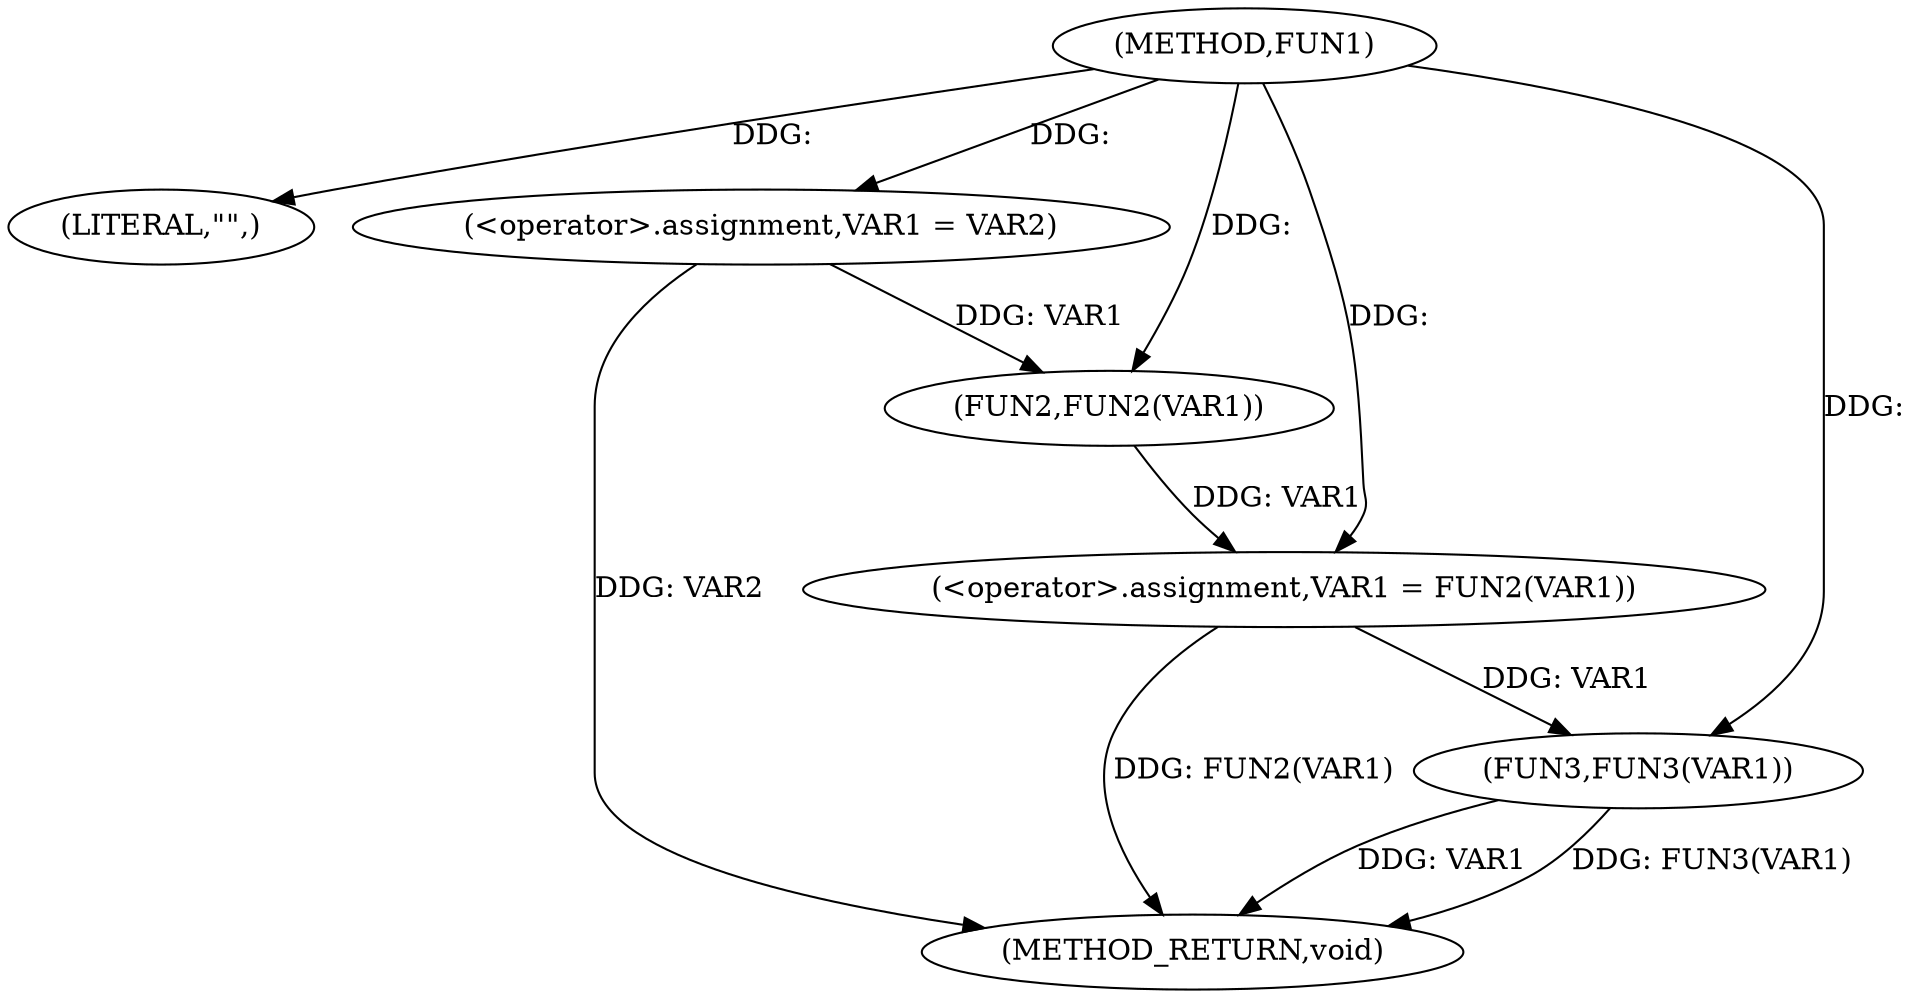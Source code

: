 digraph FUN1 {  
"1000100" [label = "(METHOD,FUN1)" ]
"1000113" [label = "(METHOD_RETURN,void)" ]
"1000103" [label = "(LITERAL,\"\",)" ]
"1000104" [label = "(<operator>.assignment,VAR1 = VAR2)" ]
"1000107" [label = "(<operator>.assignment,VAR1 = FUN2(VAR1))" ]
"1000109" [label = "(FUN2,FUN2(VAR1))" ]
"1000111" [label = "(FUN3,FUN3(VAR1))" ]
  "1000111" -> "1000113"  [ label = "DDG: VAR1"] 
  "1000111" -> "1000113"  [ label = "DDG: FUN3(VAR1)"] 
  "1000104" -> "1000113"  [ label = "DDG: VAR2"] 
  "1000107" -> "1000113"  [ label = "DDG: FUN2(VAR1)"] 
  "1000100" -> "1000103"  [ label = "DDG: "] 
  "1000100" -> "1000104"  [ label = "DDG: "] 
  "1000109" -> "1000107"  [ label = "DDG: VAR1"] 
  "1000100" -> "1000107"  [ label = "DDG: "] 
  "1000104" -> "1000109"  [ label = "DDG: VAR1"] 
  "1000100" -> "1000109"  [ label = "DDG: "] 
  "1000107" -> "1000111"  [ label = "DDG: VAR1"] 
  "1000100" -> "1000111"  [ label = "DDG: "] 
}

